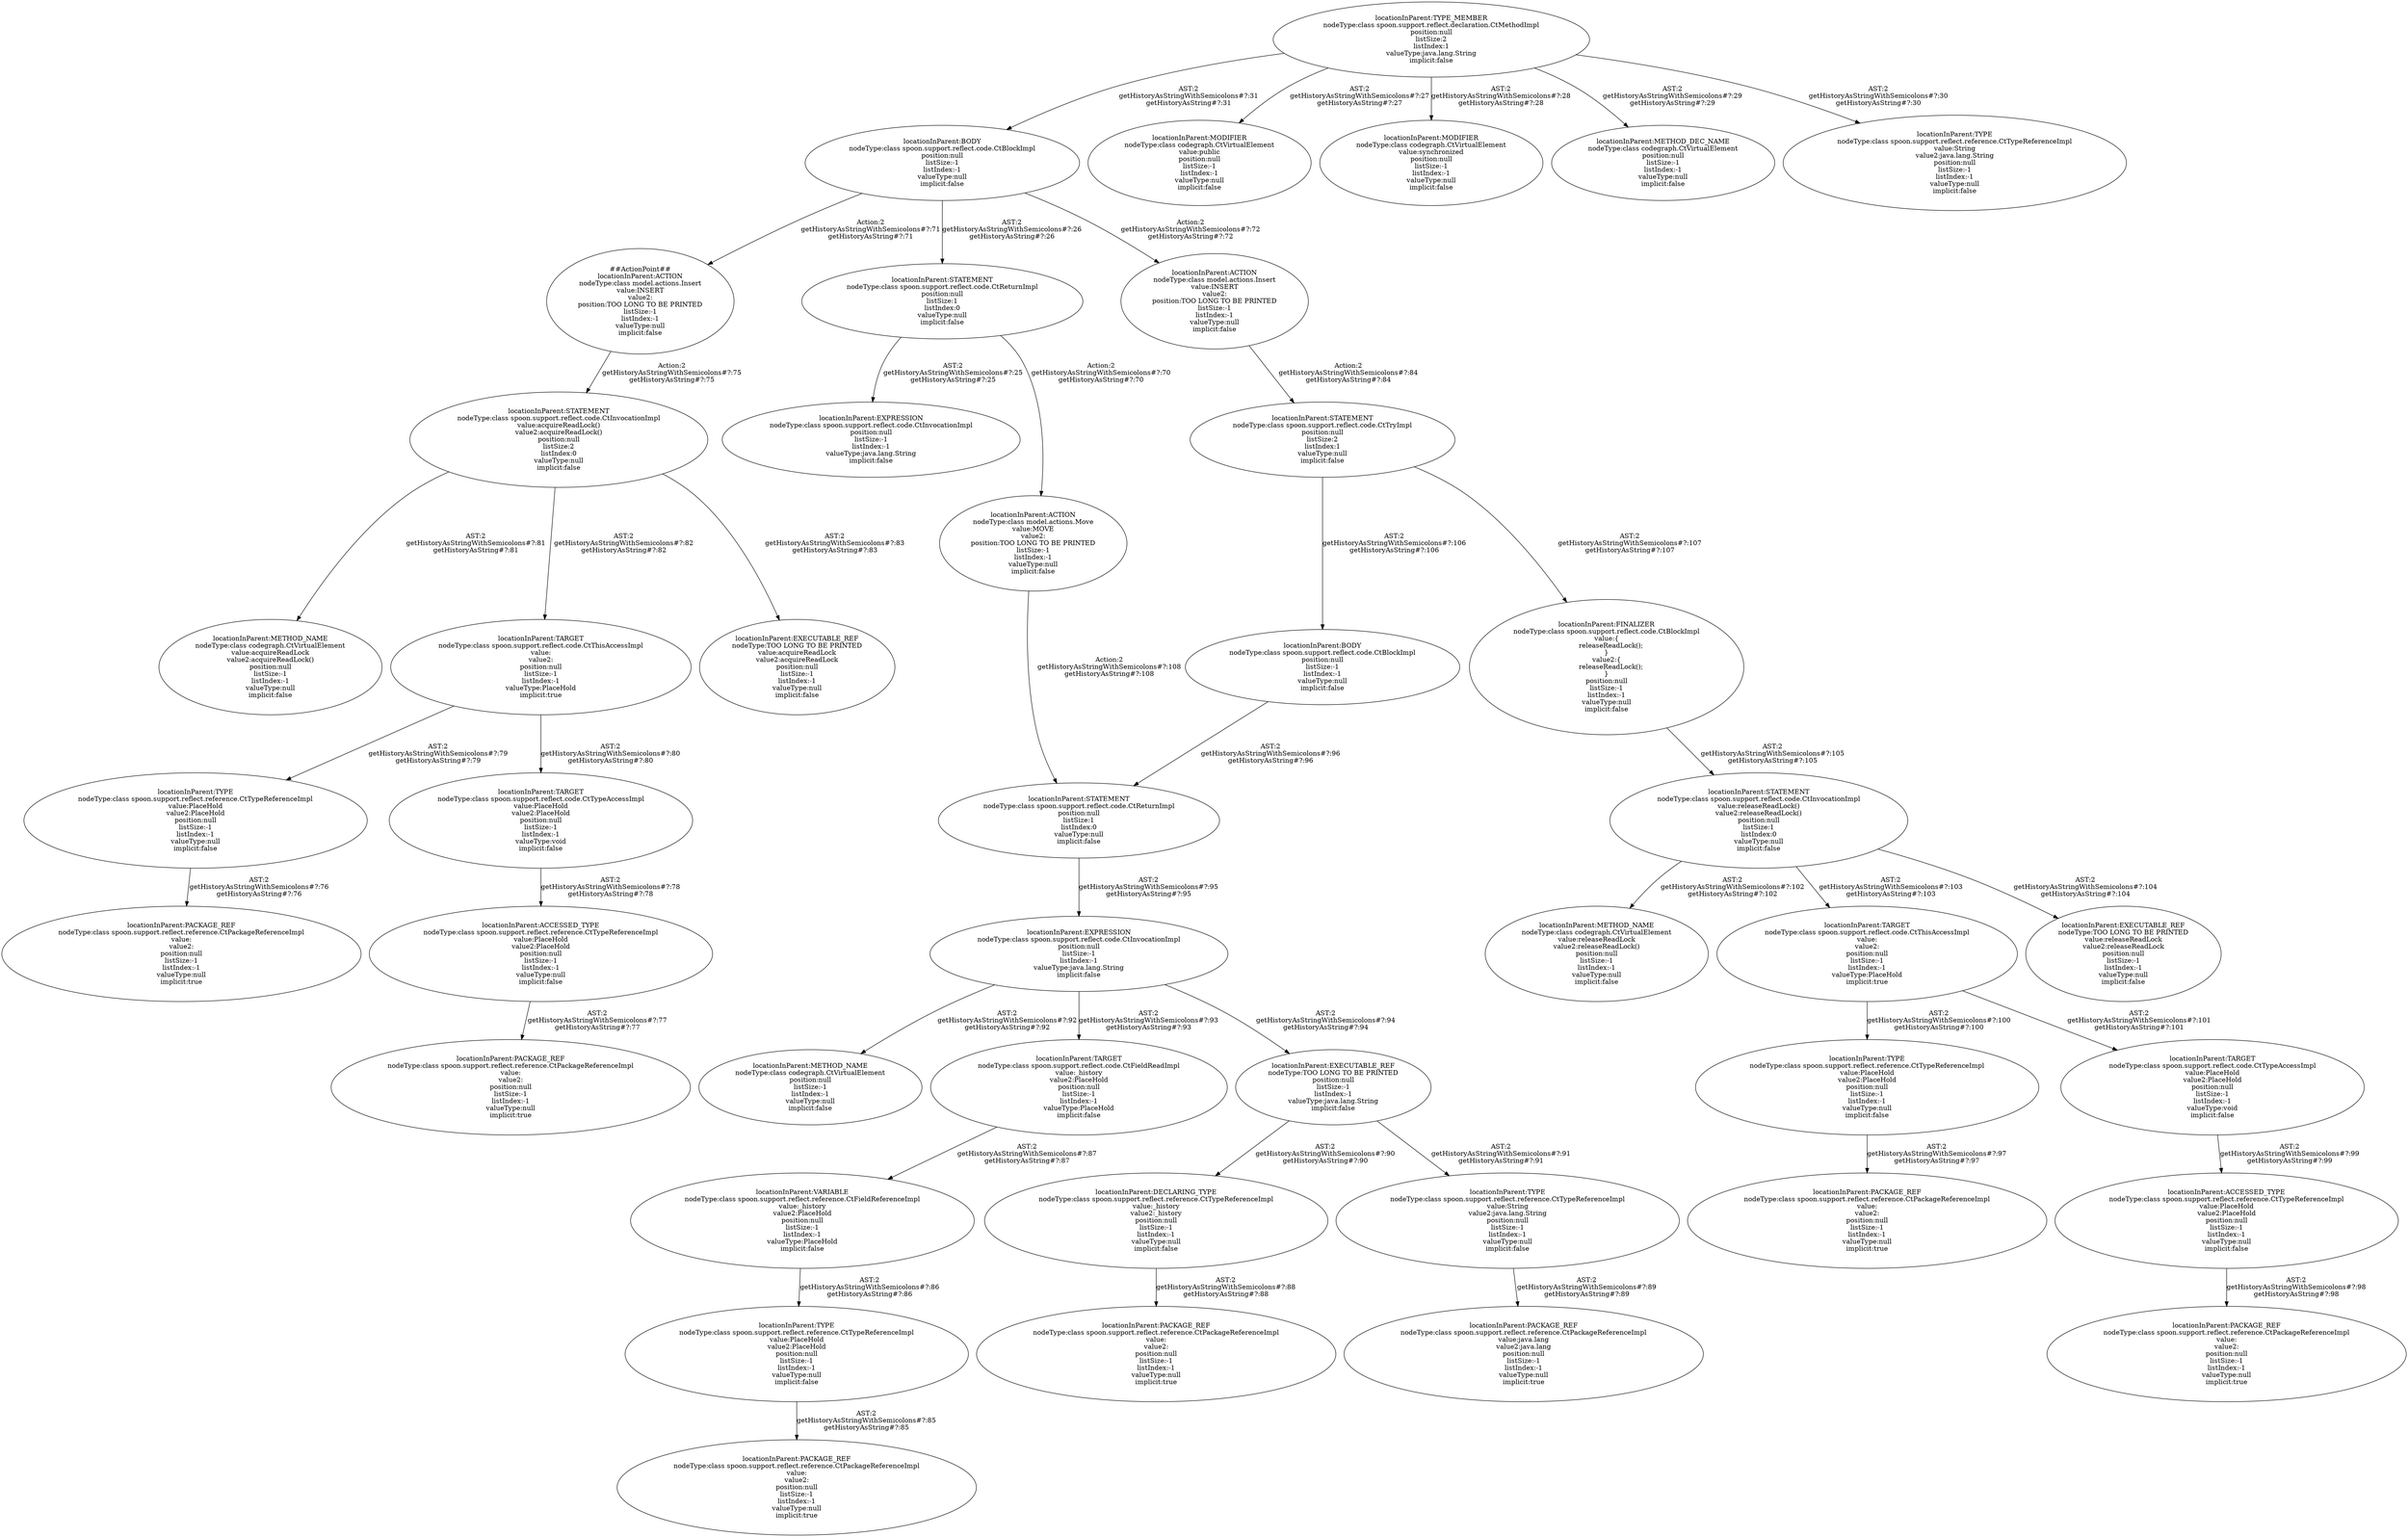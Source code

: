digraph "Pattern" {
0 [label="##ActionPoint##
locationInParent:ACTION
nodeType:class model.actions.Insert
value:INSERT
value2:
position:TOO LONG TO BE PRINTED
listSize:-1
listIndex:-1
valueType:null
implicit:false" shape=ellipse]
1 [label="locationInParent:BODY
nodeType:class spoon.support.reflect.code.CtBlockImpl
position:null
listSize:-1
listIndex:-1
valueType:null
implicit:false" shape=ellipse]
2 [label="locationInParent:TYPE_MEMBER
nodeType:class spoon.support.reflect.declaration.CtMethodImpl
position:null
listSize:2
listIndex:1
valueType:java.lang.String
implicit:false" shape=ellipse]
3 [label="locationInParent:MODIFIER
nodeType:class codegraph.CtVirtualElement
value:public
position:null
listSize:-1
listIndex:-1
valueType:null
implicit:false" shape=ellipse]
4 [label="locationInParent:MODIFIER
nodeType:class codegraph.CtVirtualElement
value:synchronized
position:null
listSize:-1
listIndex:-1
valueType:null
implicit:false" shape=ellipse]
5 [label="locationInParent:METHOD_DEC_NAME
nodeType:class codegraph.CtVirtualElement
position:null
listSize:-1
listIndex:-1
valueType:null
implicit:false" shape=ellipse]
6 [label="locationInParent:TYPE
nodeType:class spoon.support.reflect.reference.CtTypeReferenceImpl
value:String
value2:java.lang.String
position:null
listSize:-1
listIndex:-1
valueType:null
implicit:false" shape=ellipse]
7 [label="locationInParent:STATEMENT
nodeType:class spoon.support.reflect.code.CtReturnImpl
position:null
listSize:1
listIndex:0
valueType:null
implicit:false" shape=ellipse]
8 [label="locationInParent:EXPRESSION
nodeType:class spoon.support.reflect.code.CtInvocationImpl
position:null
listSize:-1
listIndex:-1
valueType:java.lang.String
implicit:false" shape=ellipse]
9 [label="locationInParent:ACTION
nodeType:class model.actions.Move
value:MOVE
value2:
position:TOO LONG TO BE PRINTED
listSize:-1
listIndex:-1
valueType:null
implicit:false" shape=ellipse]
10 [label="locationInParent:STATEMENT
nodeType:class spoon.support.reflect.code.CtReturnImpl
position:null
listSize:1
listIndex:0
valueType:null
implicit:false" shape=ellipse]
11 [label="locationInParent:EXPRESSION
nodeType:class spoon.support.reflect.code.CtInvocationImpl
position:null
listSize:-1
listIndex:-1
valueType:java.lang.String
implicit:false" shape=ellipse]
12 [label="locationInParent:METHOD_NAME
nodeType:class codegraph.CtVirtualElement
position:null
listSize:-1
listIndex:-1
valueType:null
implicit:false" shape=ellipse]
13 [label="locationInParent:TARGET
nodeType:class spoon.support.reflect.code.CtFieldReadImpl
value:_history
value2:PlaceHold
position:null
listSize:-1
listIndex:-1
valueType:PlaceHold
implicit:false" shape=ellipse]
14 [label="locationInParent:VARIABLE
nodeType:class spoon.support.reflect.reference.CtFieldReferenceImpl
value:_history
value2:PlaceHold
position:null
listSize:-1
listIndex:-1
valueType:PlaceHold
implicit:false" shape=ellipse]
15 [label="locationInParent:TYPE
nodeType:class spoon.support.reflect.reference.CtTypeReferenceImpl
value:PlaceHold
value2:PlaceHold
position:null
listSize:-1
listIndex:-1
valueType:null
implicit:false" shape=ellipse]
16 [label="locationInParent:PACKAGE_REF
nodeType:class spoon.support.reflect.reference.CtPackageReferenceImpl
value:
value2:
position:null
listSize:-1
listIndex:-1
valueType:null
implicit:true" shape=ellipse]
17 [label="locationInParent:EXECUTABLE_REF
nodeType:TOO LONG TO BE PRINTED
position:null
listSize:-1
listIndex:-1
valueType:java.lang.String
implicit:false" shape=ellipse]
18 [label="locationInParent:DECLARING_TYPE
nodeType:class spoon.support.reflect.reference.CtTypeReferenceImpl
value:_history
value2:_history
position:null
listSize:-1
listIndex:-1
valueType:null
implicit:false" shape=ellipse]
19 [label="locationInParent:PACKAGE_REF
nodeType:class spoon.support.reflect.reference.CtPackageReferenceImpl
value:
value2:
position:null
listSize:-1
listIndex:-1
valueType:null
implicit:true" shape=ellipse]
20 [label="locationInParent:TYPE
nodeType:class spoon.support.reflect.reference.CtTypeReferenceImpl
value:String
value2:java.lang.String
position:null
listSize:-1
listIndex:-1
valueType:null
implicit:false" shape=ellipse]
21 [label="locationInParent:PACKAGE_REF
nodeType:class spoon.support.reflect.reference.CtPackageReferenceImpl
value:java.lang
value2:java.lang
position:null
listSize:-1
listIndex:-1
valueType:null
implicit:true" shape=ellipse]
22 [label="locationInParent:ACTION
nodeType:class model.actions.Insert
value:INSERT
value2:
position:TOO LONG TO BE PRINTED
listSize:-1
listIndex:-1
valueType:null
implicit:false" shape=ellipse]
23 [label="locationInParent:STATEMENT
nodeType:class spoon.support.reflect.code.CtTryImpl
position:null
listSize:2
listIndex:1
valueType:null
implicit:false" shape=ellipse]
24 [label="locationInParent:BODY
nodeType:class spoon.support.reflect.code.CtBlockImpl
position:null
listSize:-1
listIndex:-1
valueType:null
implicit:false" shape=ellipse]
25 [label="locationInParent:FINALIZER
nodeType:class spoon.support.reflect.code.CtBlockImpl
value:\{
    releaseReadLock();
\}
value2:\{
    releaseReadLock();
\}
position:null
listSize:-1
listIndex:-1
valueType:null
implicit:false" shape=ellipse]
26 [label="locationInParent:STATEMENT
nodeType:class spoon.support.reflect.code.CtInvocationImpl
value:releaseReadLock()
value2:releaseReadLock()
position:null
listSize:1
listIndex:0
valueType:null
implicit:false" shape=ellipse]
27 [label="locationInParent:METHOD_NAME
nodeType:class codegraph.CtVirtualElement
value:releaseReadLock
value2:releaseReadLock()
position:null
listSize:-1
listIndex:-1
valueType:null
implicit:false" shape=ellipse]
28 [label="locationInParent:TARGET
nodeType:class spoon.support.reflect.code.CtThisAccessImpl
value:
value2:
position:null
listSize:-1
listIndex:-1
valueType:PlaceHold
implicit:true" shape=ellipse]
29 [label="locationInParent:TYPE
nodeType:class spoon.support.reflect.reference.CtTypeReferenceImpl
value:PlaceHold
value2:PlaceHold
position:null
listSize:-1
listIndex:-1
valueType:null
implicit:false" shape=ellipse]
30 [label="locationInParent:PACKAGE_REF
nodeType:class spoon.support.reflect.reference.CtPackageReferenceImpl
value:
value2:
position:null
listSize:-1
listIndex:-1
valueType:null
implicit:true" shape=ellipse]
31 [label="locationInParent:TARGET
nodeType:class spoon.support.reflect.code.CtTypeAccessImpl
value:PlaceHold
value2:PlaceHold
position:null
listSize:-1
listIndex:-1
valueType:void
implicit:false" shape=ellipse]
32 [label="locationInParent:ACCESSED_TYPE
nodeType:class spoon.support.reflect.reference.CtTypeReferenceImpl
value:PlaceHold
value2:PlaceHold
position:null
listSize:-1
listIndex:-1
valueType:null
implicit:false" shape=ellipse]
33 [label="locationInParent:PACKAGE_REF
nodeType:class spoon.support.reflect.reference.CtPackageReferenceImpl
value:
value2:
position:null
listSize:-1
listIndex:-1
valueType:null
implicit:true" shape=ellipse]
34 [label="locationInParent:EXECUTABLE_REF
nodeType:TOO LONG TO BE PRINTED
value:releaseReadLock
value2:releaseReadLock
position:null
listSize:-1
listIndex:-1
valueType:null
implicit:false" shape=ellipse]
35 [label="locationInParent:STATEMENT
nodeType:class spoon.support.reflect.code.CtInvocationImpl
value:acquireReadLock()
value2:acquireReadLock()
position:null
listSize:2
listIndex:0
valueType:null
implicit:false" shape=ellipse]
36 [label="locationInParent:METHOD_NAME
nodeType:class codegraph.CtVirtualElement
value:acquireReadLock
value2:acquireReadLock()
position:null
listSize:-1
listIndex:-1
valueType:null
implicit:false" shape=ellipse]
37 [label="locationInParent:TARGET
nodeType:class spoon.support.reflect.code.CtThisAccessImpl
value:
value2:
position:null
listSize:-1
listIndex:-1
valueType:PlaceHold
implicit:true" shape=ellipse]
38 [label="locationInParent:TYPE
nodeType:class spoon.support.reflect.reference.CtTypeReferenceImpl
value:PlaceHold
value2:PlaceHold
position:null
listSize:-1
listIndex:-1
valueType:null
implicit:false" shape=ellipse]
39 [label="locationInParent:PACKAGE_REF
nodeType:class spoon.support.reflect.reference.CtPackageReferenceImpl
value:
value2:
position:null
listSize:-1
listIndex:-1
valueType:null
implicit:true" shape=ellipse]
40 [label="locationInParent:TARGET
nodeType:class spoon.support.reflect.code.CtTypeAccessImpl
value:PlaceHold
value2:PlaceHold
position:null
listSize:-1
listIndex:-1
valueType:void
implicit:false" shape=ellipse]
41 [label="locationInParent:ACCESSED_TYPE
nodeType:class spoon.support.reflect.reference.CtTypeReferenceImpl
value:PlaceHold
value2:PlaceHold
position:null
listSize:-1
listIndex:-1
valueType:null
implicit:false" shape=ellipse]
42 [label="locationInParent:PACKAGE_REF
nodeType:class spoon.support.reflect.reference.CtPackageReferenceImpl
value:
value2:
position:null
listSize:-1
listIndex:-1
valueType:null
implicit:true" shape=ellipse]
43 [label="locationInParent:EXECUTABLE_REF
nodeType:TOO LONG TO BE PRINTED
value:acquireReadLock
value2:acquireReadLock
position:null
listSize:-1
listIndex:-1
valueType:null
implicit:false" shape=ellipse]
0 -> 35 [label="Action:2
getHistoryAsStringWithSemicolons#?:75
getHistoryAsString#?:75"];
1 -> 0 [label="Action:2
getHistoryAsStringWithSemicolons#?:71
getHistoryAsString#?:71"];
1 -> 7 [label="AST:2
getHistoryAsStringWithSemicolons#?:26
getHistoryAsString#?:26"];
1 -> 22 [label="Action:2
getHistoryAsStringWithSemicolons#?:72
getHistoryAsString#?:72"];
2 -> 1 [label="AST:2
getHistoryAsStringWithSemicolons#?:31
getHistoryAsString#?:31"];
2 -> 3 [label="AST:2
getHistoryAsStringWithSemicolons#?:27
getHistoryAsString#?:27"];
2 -> 4 [label="AST:2
getHistoryAsStringWithSemicolons#?:28
getHistoryAsString#?:28"];
2 -> 5 [label="AST:2
getHistoryAsStringWithSemicolons#?:29
getHistoryAsString#?:29"];
2 -> 6 [label="AST:2
getHistoryAsStringWithSemicolons#?:30
getHistoryAsString#?:30"];
7 -> 8 [label="AST:2
getHistoryAsStringWithSemicolons#?:25
getHistoryAsString#?:25"];
7 -> 9 [label="Action:2
getHistoryAsStringWithSemicolons#?:70
getHistoryAsString#?:70"];
9 -> 10 [label="Action:2
getHistoryAsStringWithSemicolons#?:108
getHistoryAsString#?:108"];
10 -> 11 [label="AST:2
getHistoryAsStringWithSemicolons#?:95
getHistoryAsString#?:95"];
11 -> 12 [label="AST:2
getHistoryAsStringWithSemicolons#?:92
getHistoryAsString#?:92"];
11 -> 13 [label="AST:2
getHistoryAsStringWithSemicolons#?:93
getHistoryAsString#?:93"];
11 -> 17 [label="AST:2
getHistoryAsStringWithSemicolons#?:94
getHistoryAsString#?:94"];
13 -> 14 [label="AST:2
getHistoryAsStringWithSemicolons#?:87
getHistoryAsString#?:87"];
14 -> 15 [label="AST:2
getHistoryAsStringWithSemicolons#?:86
getHistoryAsString#?:86"];
15 -> 16 [label="AST:2
getHistoryAsStringWithSemicolons#?:85
getHistoryAsString#?:85"];
17 -> 18 [label="AST:2
getHistoryAsStringWithSemicolons#?:90
getHistoryAsString#?:90"];
17 -> 20 [label="AST:2
getHistoryAsStringWithSemicolons#?:91
getHistoryAsString#?:91"];
18 -> 19 [label="AST:2
getHistoryAsStringWithSemicolons#?:88
getHistoryAsString#?:88"];
20 -> 21 [label="AST:2
getHistoryAsStringWithSemicolons#?:89
getHistoryAsString#?:89"];
22 -> 23 [label="Action:2
getHistoryAsStringWithSemicolons#?:84
getHistoryAsString#?:84"];
23 -> 24 [label="AST:2
getHistoryAsStringWithSemicolons#?:106
getHistoryAsString#?:106"];
23 -> 25 [label="AST:2
getHistoryAsStringWithSemicolons#?:107
getHistoryAsString#?:107"];
24 -> 10 [label="AST:2
getHistoryAsStringWithSemicolons#?:96
getHistoryAsString#?:96"];
25 -> 26 [label="AST:2
getHistoryAsStringWithSemicolons#?:105
getHistoryAsString#?:105"];
26 -> 27 [label="AST:2
getHistoryAsStringWithSemicolons#?:102
getHistoryAsString#?:102"];
26 -> 28 [label="AST:2
getHistoryAsStringWithSemicolons#?:103
getHistoryAsString#?:103"];
26 -> 34 [label="AST:2
getHistoryAsStringWithSemicolons#?:104
getHistoryAsString#?:104"];
28 -> 29 [label="AST:2
getHistoryAsStringWithSemicolons#?:100
getHistoryAsString#?:100"];
28 -> 31 [label="AST:2
getHistoryAsStringWithSemicolons#?:101
getHistoryAsString#?:101"];
29 -> 30 [label="AST:2
getHistoryAsStringWithSemicolons#?:97
getHistoryAsString#?:97"];
31 -> 32 [label="AST:2
getHistoryAsStringWithSemicolons#?:99
getHistoryAsString#?:99"];
32 -> 33 [label="AST:2
getHistoryAsStringWithSemicolons#?:98
getHistoryAsString#?:98"];
35 -> 36 [label="AST:2
getHistoryAsStringWithSemicolons#?:81
getHistoryAsString#?:81"];
35 -> 37 [label="AST:2
getHistoryAsStringWithSemicolons#?:82
getHistoryAsString#?:82"];
35 -> 43 [label="AST:2
getHistoryAsStringWithSemicolons#?:83
getHistoryAsString#?:83"];
37 -> 38 [label="AST:2
getHistoryAsStringWithSemicolons#?:79
getHistoryAsString#?:79"];
37 -> 40 [label="AST:2
getHistoryAsStringWithSemicolons#?:80
getHistoryAsString#?:80"];
38 -> 39 [label="AST:2
getHistoryAsStringWithSemicolons#?:76
getHistoryAsString#?:76"];
40 -> 41 [label="AST:2
getHistoryAsStringWithSemicolons#?:78
getHistoryAsString#?:78"];
41 -> 42 [label="AST:2
getHistoryAsStringWithSemicolons#?:77
getHistoryAsString#?:77"];
}